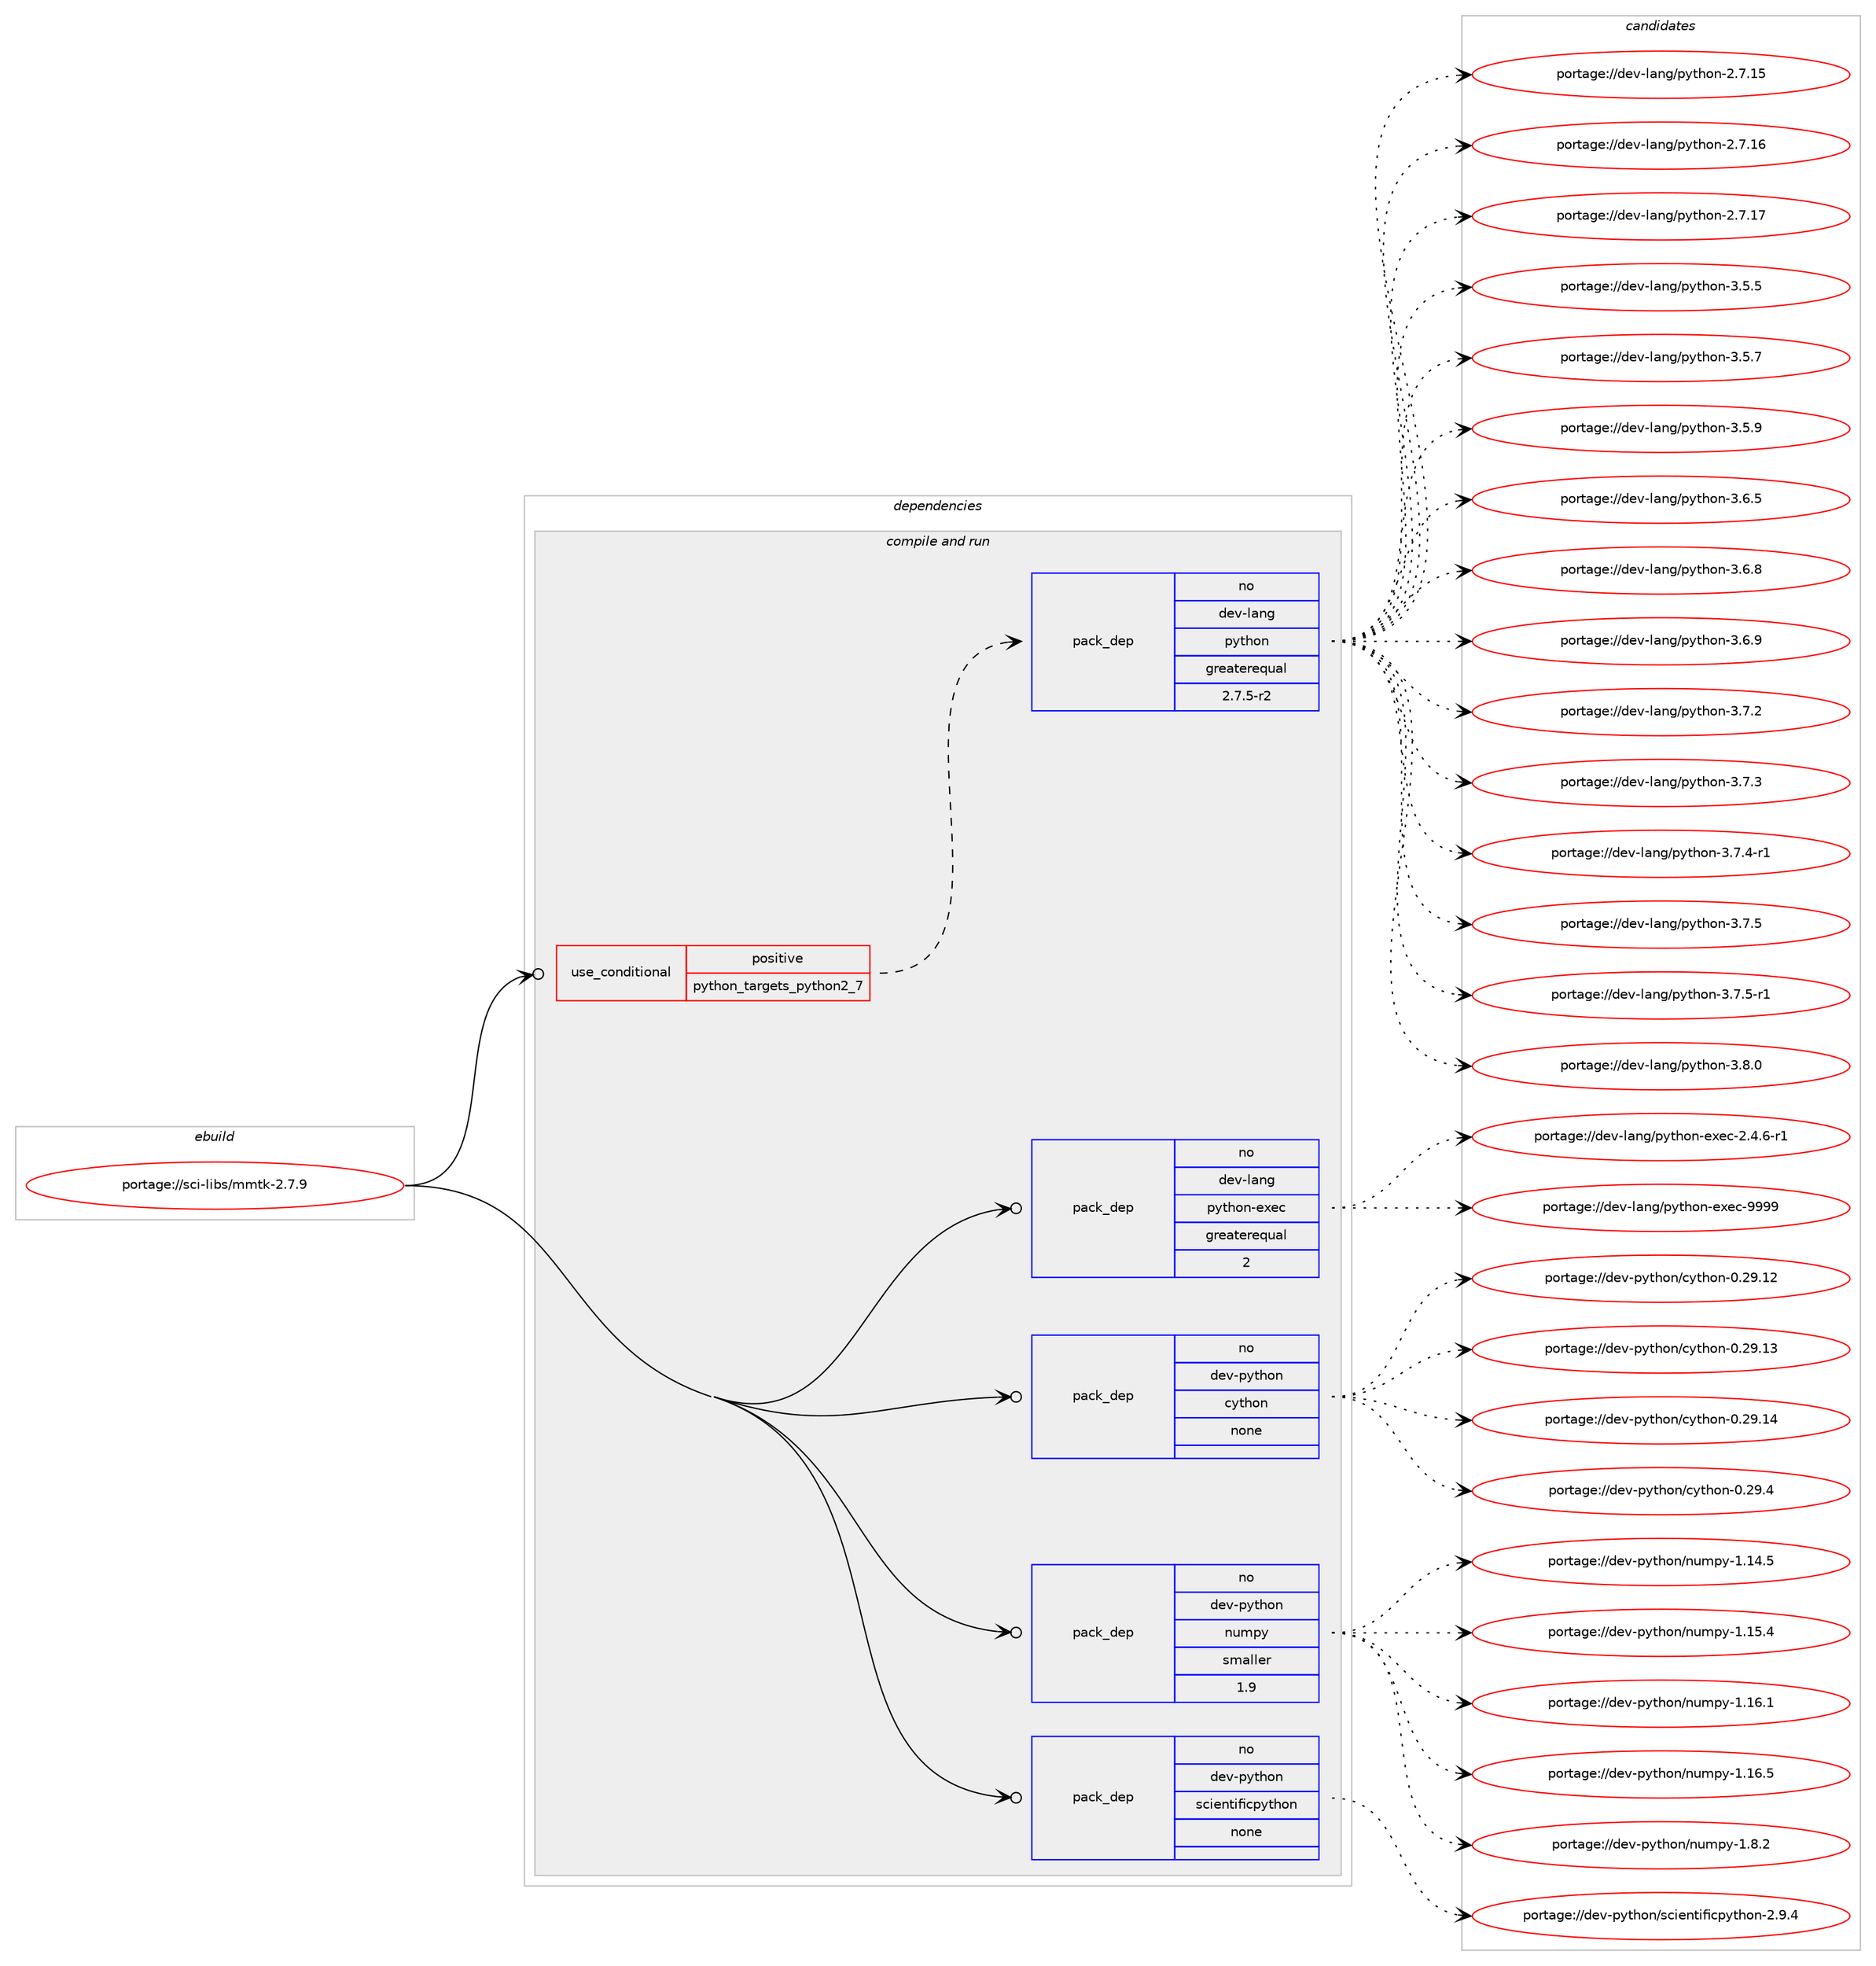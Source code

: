 digraph prolog {

# *************
# Graph options
# *************

newrank=true;
concentrate=true;
compound=true;
graph [rankdir=LR,fontname=Helvetica,fontsize=10,ranksep=1.5];#, ranksep=2.5, nodesep=0.2];
edge  [arrowhead=vee];
node  [fontname=Helvetica,fontsize=10];

# **********
# The ebuild
# **********

subgraph cluster_leftcol {
color=gray;
rank=same;
label=<<i>ebuild</i>>;
id [label="portage://sci-libs/mmtk-2.7.9", color=red, width=4, href="../sci-libs/mmtk-2.7.9.svg"];
}

# ****************
# The dependencies
# ****************

subgraph cluster_midcol {
color=gray;
label=<<i>dependencies</i>>;
subgraph cluster_compile {
fillcolor="#eeeeee";
style=filled;
label=<<i>compile</i>>;
}
subgraph cluster_compileandrun {
fillcolor="#eeeeee";
style=filled;
label=<<i>compile and run</i>>;
subgraph cond96978 {
dependency391634 [label=<<TABLE BORDER="0" CELLBORDER="1" CELLSPACING="0" CELLPADDING="4"><TR><TD ROWSPAN="3" CELLPADDING="10">use_conditional</TD></TR><TR><TD>positive</TD></TR><TR><TD>python_targets_python2_7</TD></TR></TABLE>>, shape=none, color=red];
subgraph pack287994 {
dependency391635 [label=<<TABLE BORDER="0" CELLBORDER="1" CELLSPACING="0" CELLPADDING="4" WIDTH="220"><TR><TD ROWSPAN="6" CELLPADDING="30">pack_dep</TD></TR><TR><TD WIDTH="110">no</TD></TR><TR><TD>dev-lang</TD></TR><TR><TD>python</TD></TR><TR><TD>greaterequal</TD></TR><TR><TD>2.7.5-r2</TD></TR></TABLE>>, shape=none, color=blue];
}
dependency391634:e -> dependency391635:w [weight=20,style="dashed",arrowhead="vee"];
}
id:e -> dependency391634:w [weight=20,style="solid",arrowhead="odotvee"];
subgraph pack287995 {
dependency391636 [label=<<TABLE BORDER="0" CELLBORDER="1" CELLSPACING="0" CELLPADDING="4" WIDTH="220"><TR><TD ROWSPAN="6" CELLPADDING="30">pack_dep</TD></TR><TR><TD WIDTH="110">no</TD></TR><TR><TD>dev-lang</TD></TR><TR><TD>python-exec</TD></TR><TR><TD>greaterequal</TD></TR><TR><TD>2</TD></TR></TABLE>>, shape=none, color=blue];
}
id:e -> dependency391636:w [weight=20,style="solid",arrowhead="odotvee"];
subgraph pack287996 {
dependency391637 [label=<<TABLE BORDER="0" CELLBORDER="1" CELLSPACING="0" CELLPADDING="4" WIDTH="220"><TR><TD ROWSPAN="6" CELLPADDING="30">pack_dep</TD></TR><TR><TD WIDTH="110">no</TD></TR><TR><TD>dev-python</TD></TR><TR><TD>cython</TD></TR><TR><TD>none</TD></TR><TR><TD></TD></TR></TABLE>>, shape=none, color=blue];
}
id:e -> dependency391637:w [weight=20,style="solid",arrowhead="odotvee"];
subgraph pack287997 {
dependency391638 [label=<<TABLE BORDER="0" CELLBORDER="1" CELLSPACING="0" CELLPADDING="4" WIDTH="220"><TR><TD ROWSPAN="6" CELLPADDING="30">pack_dep</TD></TR><TR><TD WIDTH="110">no</TD></TR><TR><TD>dev-python</TD></TR><TR><TD>numpy</TD></TR><TR><TD>smaller</TD></TR><TR><TD>1.9</TD></TR></TABLE>>, shape=none, color=blue];
}
id:e -> dependency391638:w [weight=20,style="solid",arrowhead="odotvee"];
subgraph pack287998 {
dependency391639 [label=<<TABLE BORDER="0" CELLBORDER="1" CELLSPACING="0" CELLPADDING="4" WIDTH="220"><TR><TD ROWSPAN="6" CELLPADDING="30">pack_dep</TD></TR><TR><TD WIDTH="110">no</TD></TR><TR><TD>dev-python</TD></TR><TR><TD>scientificpython</TD></TR><TR><TD>none</TD></TR><TR><TD></TD></TR></TABLE>>, shape=none, color=blue];
}
id:e -> dependency391639:w [weight=20,style="solid",arrowhead="odotvee"];
}
subgraph cluster_run {
fillcolor="#eeeeee";
style=filled;
label=<<i>run</i>>;
}
}

# **************
# The candidates
# **************

subgraph cluster_choices {
rank=same;
color=gray;
label=<<i>candidates</i>>;

subgraph choice287994 {
color=black;
nodesep=1;
choiceportage10010111845108971101034711212111610411111045504655464953 [label="portage://dev-lang/python-2.7.15", color=red, width=4,href="../dev-lang/python-2.7.15.svg"];
choiceportage10010111845108971101034711212111610411111045504655464954 [label="portage://dev-lang/python-2.7.16", color=red, width=4,href="../dev-lang/python-2.7.16.svg"];
choiceportage10010111845108971101034711212111610411111045504655464955 [label="portage://dev-lang/python-2.7.17", color=red, width=4,href="../dev-lang/python-2.7.17.svg"];
choiceportage100101118451089711010347112121116104111110455146534653 [label="portage://dev-lang/python-3.5.5", color=red, width=4,href="../dev-lang/python-3.5.5.svg"];
choiceportage100101118451089711010347112121116104111110455146534655 [label="portage://dev-lang/python-3.5.7", color=red, width=4,href="../dev-lang/python-3.5.7.svg"];
choiceportage100101118451089711010347112121116104111110455146534657 [label="portage://dev-lang/python-3.5.9", color=red, width=4,href="../dev-lang/python-3.5.9.svg"];
choiceportage100101118451089711010347112121116104111110455146544653 [label="portage://dev-lang/python-3.6.5", color=red, width=4,href="../dev-lang/python-3.6.5.svg"];
choiceportage100101118451089711010347112121116104111110455146544656 [label="portage://dev-lang/python-3.6.8", color=red, width=4,href="../dev-lang/python-3.6.8.svg"];
choiceportage100101118451089711010347112121116104111110455146544657 [label="portage://dev-lang/python-3.6.9", color=red, width=4,href="../dev-lang/python-3.6.9.svg"];
choiceportage100101118451089711010347112121116104111110455146554650 [label="portage://dev-lang/python-3.7.2", color=red, width=4,href="../dev-lang/python-3.7.2.svg"];
choiceportage100101118451089711010347112121116104111110455146554651 [label="portage://dev-lang/python-3.7.3", color=red, width=4,href="../dev-lang/python-3.7.3.svg"];
choiceportage1001011184510897110103471121211161041111104551465546524511449 [label="portage://dev-lang/python-3.7.4-r1", color=red, width=4,href="../dev-lang/python-3.7.4-r1.svg"];
choiceportage100101118451089711010347112121116104111110455146554653 [label="portage://dev-lang/python-3.7.5", color=red, width=4,href="../dev-lang/python-3.7.5.svg"];
choiceportage1001011184510897110103471121211161041111104551465546534511449 [label="portage://dev-lang/python-3.7.5-r1", color=red, width=4,href="../dev-lang/python-3.7.5-r1.svg"];
choiceportage100101118451089711010347112121116104111110455146564648 [label="portage://dev-lang/python-3.8.0", color=red, width=4,href="../dev-lang/python-3.8.0.svg"];
dependency391635:e -> choiceportage10010111845108971101034711212111610411111045504655464953:w [style=dotted,weight="100"];
dependency391635:e -> choiceportage10010111845108971101034711212111610411111045504655464954:w [style=dotted,weight="100"];
dependency391635:e -> choiceportage10010111845108971101034711212111610411111045504655464955:w [style=dotted,weight="100"];
dependency391635:e -> choiceportage100101118451089711010347112121116104111110455146534653:w [style=dotted,weight="100"];
dependency391635:e -> choiceportage100101118451089711010347112121116104111110455146534655:w [style=dotted,weight="100"];
dependency391635:e -> choiceportage100101118451089711010347112121116104111110455146534657:w [style=dotted,weight="100"];
dependency391635:e -> choiceportage100101118451089711010347112121116104111110455146544653:w [style=dotted,weight="100"];
dependency391635:e -> choiceportage100101118451089711010347112121116104111110455146544656:w [style=dotted,weight="100"];
dependency391635:e -> choiceportage100101118451089711010347112121116104111110455146544657:w [style=dotted,weight="100"];
dependency391635:e -> choiceportage100101118451089711010347112121116104111110455146554650:w [style=dotted,weight="100"];
dependency391635:e -> choiceportage100101118451089711010347112121116104111110455146554651:w [style=dotted,weight="100"];
dependency391635:e -> choiceportage1001011184510897110103471121211161041111104551465546524511449:w [style=dotted,weight="100"];
dependency391635:e -> choiceportage100101118451089711010347112121116104111110455146554653:w [style=dotted,weight="100"];
dependency391635:e -> choiceportage1001011184510897110103471121211161041111104551465546534511449:w [style=dotted,weight="100"];
dependency391635:e -> choiceportage100101118451089711010347112121116104111110455146564648:w [style=dotted,weight="100"];
}
subgraph choice287995 {
color=black;
nodesep=1;
choiceportage10010111845108971101034711212111610411111045101120101994550465246544511449 [label="portage://dev-lang/python-exec-2.4.6-r1", color=red, width=4,href="../dev-lang/python-exec-2.4.6-r1.svg"];
choiceportage10010111845108971101034711212111610411111045101120101994557575757 [label="portage://dev-lang/python-exec-9999", color=red, width=4,href="../dev-lang/python-exec-9999.svg"];
dependency391636:e -> choiceportage10010111845108971101034711212111610411111045101120101994550465246544511449:w [style=dotted,weight="100"];
dependency391636:e -> choiceportage10010111845108971101034711212111610411111045101120101994557575757:w [style=dotted,weight="100"];
}
subgraph choice287996 {
color=black;
nodesep=1;
choiceportage1001011184511212111610411111047991211161041111104548465057464950 [label="portage://dev-python/cython-0.29.12", color=red, width=4,href="../dev-python/cython-0.29.12.svg"];
choiceportage1001011184511212111610411111047991211161041111104548465057464951 [label="portage://dev-python/cython-0.29.13", color=red, width=4,href="../dev-python/cython-0.29.13.svg"];
choiceportage1001011184511212111610411111047991211161041111104548465057464952 [label="portage://dev-python/cython-0.29.14", color=red, width=4,href="../dev-python/cython-0.29.14.svg"];
choiceportage10010111845112121116104111110479912111610411111045484650574652 [label="portage://dev-python/cython-0.29.4", color=red, width=4,href="../dev-python/cython-0.29.4.svg"];
dependency391637:e -> choiceportage1001011184511212111610411111047991211161041111104548465057464950:w [style=dotted,weight="100"];
dependency391637:e -> choiceportage1001011184511212111610411111047991211161041111104548465057464951:w [style=dotted,weight="100"];
dependency391637:e -> choiceportage1001011184511212111610411111047991211161041111104548465057464952:w [style=dotted,weight="100"];
dependency391637:e -> choiceportage10010111845112121116104111110479912111610411111045484650574652:w [style=dotted,weight="100"];
}
subgraph choice287997 {
color=black;
nodesep=1;
choiceportage100101118451121211161041111104711011710911212145494649524653 [label="portage://dev-python/numpy-1.14.5", color=red, width=4,href="../dev-python/numpy-1.14.5.svg"];
choiceportage100101118451121211161041111104711011710911212145494649534652 [label="portage://dev-python/numpy-1.15.4", color=red, width=4,href="../dev-python/numpy-1.15.4.svg"];
choiceportage100101118451121211161041111104711011710911212145494649544649 [label="portage://dev-python/numpy-1.16.1", color=red, width=4,href="../dev-python/numpy-1.16.1.svg"];
choiceportage100101118451121211161041111104711011710911212145494649544653 [label="portage://dev-python/numpy-1.16.5", color=red, width=4,href="../dev-python/numpy-1.16.5.svg"];
choiceportage1001011184511212111610411111047110117109112121454946564650 [label="portage://dev-python/numpy-1.8.2", color=red, width=4,href="../dev-python/numpy-1.8.2.svg"];
dependency391638:e -> choiceportage100101118451121211161041111104711011710911212145494649524653:w [style=dotted,weight="100"];
dependency391638:e -> choiceportage100101118451121211161041111104711011710911212145494649534652:w [style=dotted,weight="100"];
dependency391638:e -> choiceportage100101118451121211161041111104711011710911212145494649544649:w [style=dotted,weight="100"];
dependency391638:e -> choiceportage100101118451121211161041111104711011710911212145494649544653:w [style=dotted,weight="100"];
dependency391638:e -> choiceportage1001011184511212111610411111047110117109112121454946564650:w [style=dotted,weight="100"];
}
subgraph choice287998 {
color=black;
nodesep=1;
choiceportage10010111845112121116104111110471159910510111011610510210599112121116104111110455046574652 [label="portage://dev-python/scientificpython-2.9.4", color=red, width=4,href="../dev-python/scientificpython-2.9.4.svg"];
dependency391639:e -> choiceportage10010111845112121116104111110471159910510111011610510210599112121116104111110455046574652:w [style=dotted,weight="100"];
}
}

}
